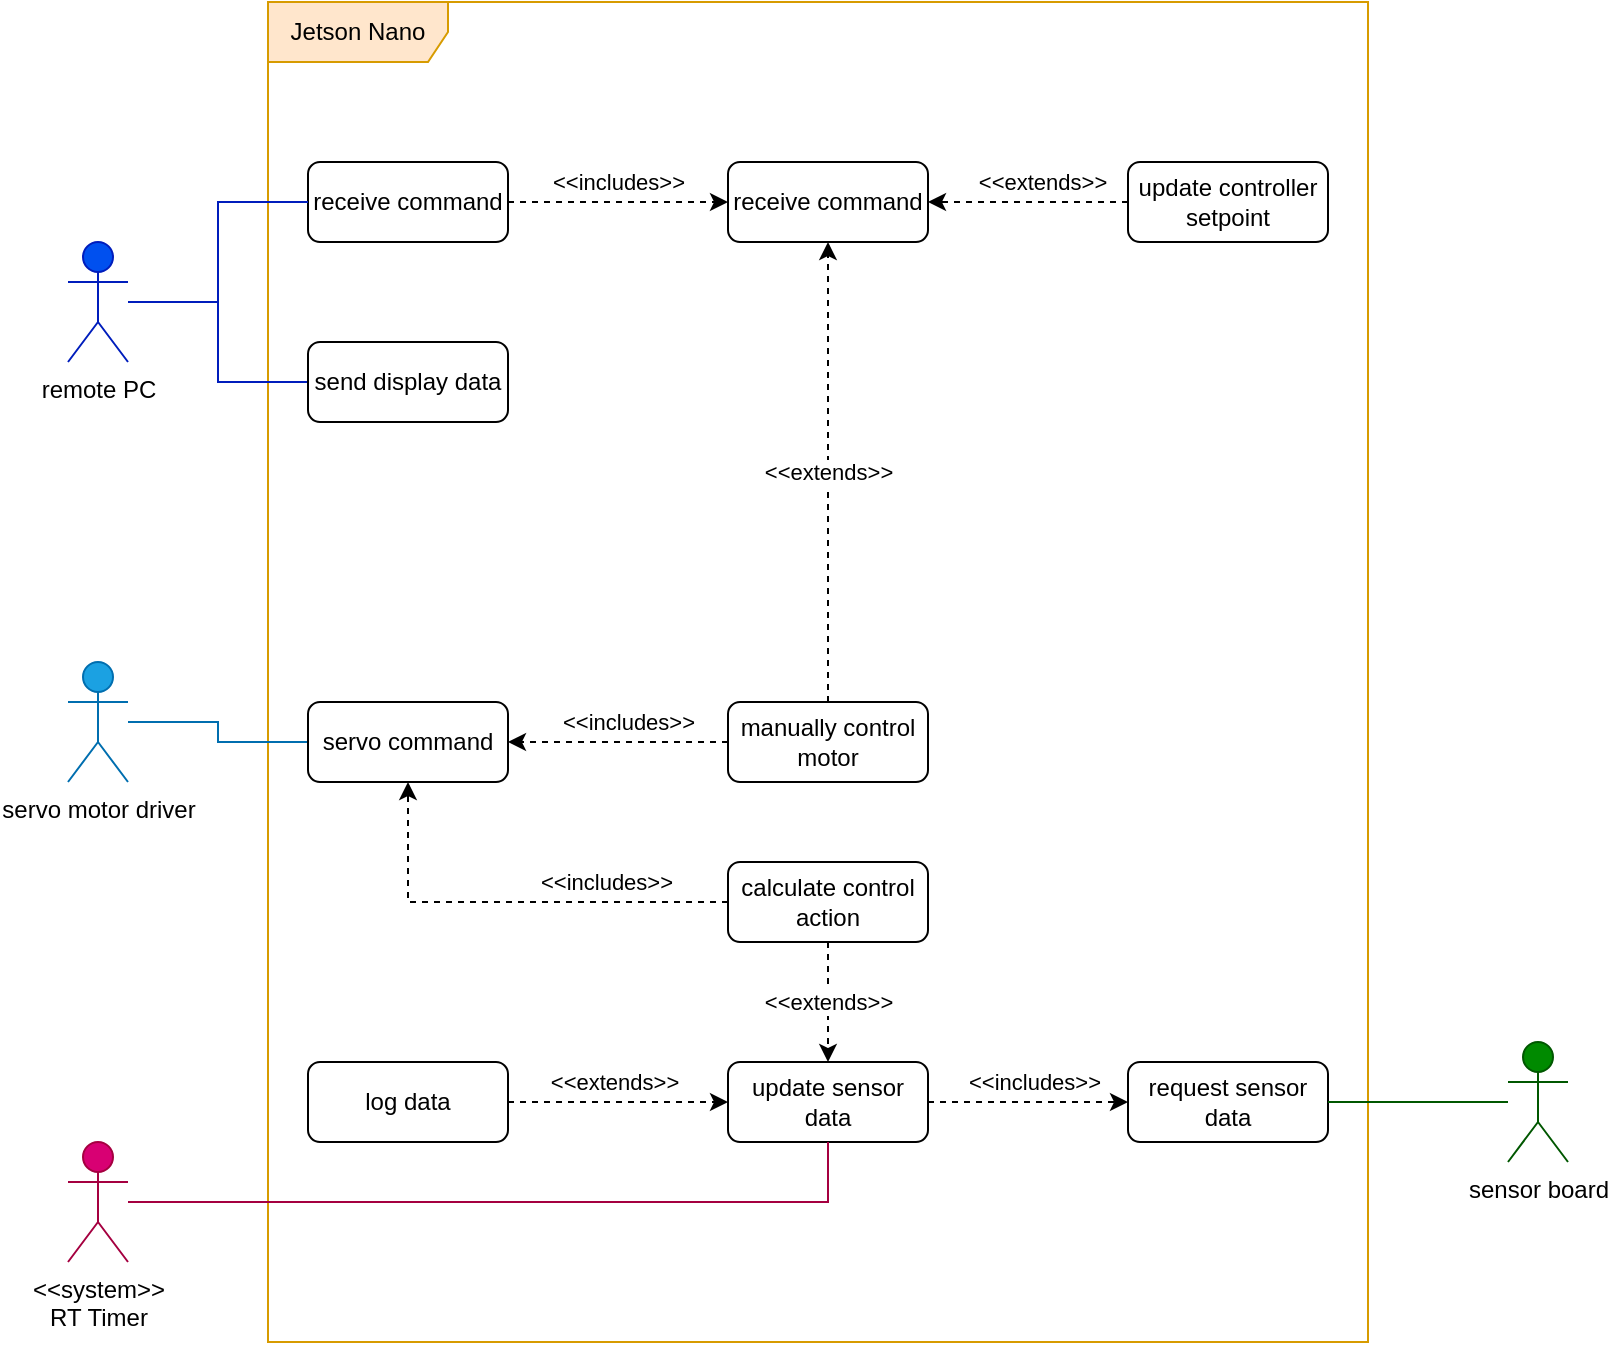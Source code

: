<mxfile version="13.8.8" type="device"><diagram id="4W3uIzCQ7er3gGvfcPWh" name="Page-1"><mxGraphModel dx="1362" dy="776" grid="1" gridSize="10" guides="1" tooltips="1" connect="1" arrows="1" fold="1" page="1" pageScale="1" pageWidth="850" pageHeight="1100" math="0" shadow="0"><root><mxCell id="0"/><mxCell id="1" parent="0"/><mxCell id="w3NxsZc1XkT4yf1Gls7G-1" value="Jetson Nano" style="shape=umlFrame;whiteSpace=wrap;html=1;width=90;height=30;fillColor=#ffe6cc;strokeColor=#d79b00;" vertex="1" parent="1"><mxGeometry x="160" y="120" width="550" height="670" as="geometry"/></mxCell><mxCell id="w3NxsZc1XkT4yf1Gls7G-8" value="&amp;lt;&amp;lt;includes&amp;gt;&amp;gt;" style="edgeStyle=orthogonalEdgeStyle;rounded=0;orthogonalLoop=1;jettySize=auto;html=1;dashed=1;" edge="1" parent="1" source="w3NxsZc1XkT4yf1Gls7G-2" target="w3NxsZc1XkT4yf1Gls7G-6"><mxGeometry y="10" relative="1" as="geometry"><mxPoint as="offset"/></mxGeometry></mxCell><mxCell id="w3NxsZc1XkT4yf1Gls7G-2" value="receive command" style="rounded=1;whiteSpace=wrap;html=1;" vertex="1" parent="1"><mxGeometry x="180" y="200" width="100" height="40" as="geometry"/></mxCell><mxCell id="w3NxsZc1XkT4yf1Gls7G-3" value="servo motor driver" style="shape=umlActor;verticalLabelPosition=bottom;verticalAlign=top;html=1;outlineConnect=0;fillColor=#1ba1e2;strokeColor=#006EAF;" vertex="1" parent="1"><mxGeometry x="60" y="450" width="30" height="60" as="geometry"/></mxCell><mxCell id="w3NxsZc1XkT4yf1Gls7G-27" style="edgeStyle=orthogonalEdgeStyle;rounded=0;orthogonalLoop=1;jettySize=auto;html=1;entryX=0;entryY=0.5;entryDx=0;entryDy=0;endArrow=none;endFill=0;fillColor=#0050ef;strokeColor=#001DBC;" edge="1" parent="1" source="w3NxsZc1XkT4yf1Gls7G-4" target="w3NxsZc1XkT4yf1Gls7G-2"><mxGeometry relative="1" as="geometry"/></mxCell><mxCell id="w3NxsZc1XkT4yf1Gls7G-28" style="edgeStyle=orthogonalEdgeStyle;rounded=0;orthogonalLoop=1;jettySize=auto;html=1;endArrow=none;endFill=0;fillColor=#0050ef;strokeColor=#001DBC;" edge="1" parent="1" source="w3NxsZc1XkT4yf1Gls7G-4" target="w3NxsZc1XkT4yf1Gls7G-5"><mxGeometry relative="1" as="geometry"/></mxCell><mxCell id="w3NxsZc1XkT4yf1Gls7G-4" value="remote PC" style="shape=umlActor;verticalLabelPosition=bottom;verticalAlign=top;html=1;outlineConnect=0;fillColor=#0050ef;strokeColor=#001DBC;" vertex="1" parent="1"><mxGeometry x="60" y="240" width="30" height="60" as="geometry"/></mxCell><mxCell id="w3NxsZc1XkT4yf1Gls7G-5" value="send display data" style="rounded=1;whiteSpace=wrap;html=1;" vertex="1" parent="1"><mxGeometry x="180" y="290" width="100" height="40" as="geometry"/></mxCell><mxCell id="w3NxsZc1XkT4yf1Gls7G-6" value="receive command" style="rounded=1;whiteSpace=wrap;html=1;" vertex="1" parent="1"><mxGeometry x="390" y="200" width="100" height="40" as="geometry"/></mxCell><mxCell id="w3NxsZc1XkT4yf1Gls7G-16" value="&amp;lt;&amp;lt;extends&amp;gt;&amp;gt;" style="edgeStyle=orthogonalEdgeStyle;rounded=0;orthogonalLoop=1;jettySize=auto;html=1;entryX=1;entryY=0.5;entryDx=0;entryDy=0;dashed=1;" edge="1" parent="1" source="w3NxsZc1XkT4yf1Gls7G-7" target="w3NxsZc1XkT4yf1Gls7G-6"><mxGeometry x="-0.143" y="-10" relative="1" as="geometry"><mxPoint as="offset"/></mxGeometry></mxCell><mxCell id="w3NxsZc1XkT4yf1Gls7G-7" value="update controller setpoint" style="rounded=1;whiteSpace=wrap;html=1;" vertex="1" parent="1"><mxGeometry x="590" y="200" width="100" height="40" as="geometry"/></mxCell><mxCell id="w3NxsZc1XkT4yf1Gls7G-11" value="&amp;lt;&amp;lt;extends&amp;gt;&amp;gt;" style="edgeStyle=orthogonalEdgeStyle;rounded=0;orthogonalLoop=1;jettySize=auto;html=1;dashed=1;" edge="1" parent="1" source="w3NxsZc1XkT4yf1Gls7G-9" target="w3NxsZc1XkT4yf1Gls7G-6"><mxGeometry relative="1" as="geometry"/></mxCell><mxCell id="w3NxsZc1XkT4yf1Gls7G-12" value="&amp;lt;&amp;lt;includes&amp;gt;&amp;gt;" style="edgeStyle=orthogonalEdgeStyle;rounded=0;orthogonalLoop=1;jettySize=auto;html=1;dashed=1;" edge="1" parent="1" source="w3NxsZc1XkT4yf1Gls7G-9" target="w3NxsZc1XkT4yf1Gls7G-10"><mxGeometry x="-0.091" y="-10" relative="1" as="geometry"><mxPoint as="offset"/></mxGeometry></mxCell><mxCell id="w3NxsZc1XkT4yf1Gls7G-9" value="manually control motor" style="rounded=1;whiteSpace=wrap;html=1;" vertex="1" parent="1"><mxGeometry x="390" y="470" width="100" height="40" as="geometry"/></mxCell><mxCell id="w3NxsZc1XkT4yf1Gls7G-29" style="edgeStyle=orthogonalEdgeStyle;rounded=0;orthogonalLoop=1;jettySize=auto;html=1;endArrow=none;endFill=0;fillColor=#1ba1e2;strokeColor=#006EAF;" edge="1" parent="1" source="w3NxsZc1XkT4yf1Gls7G-10" target="w3NxsZc1XkT4yf1Gls7G-3"><mxGeometry relative="1" as="geometry"/></mxCell><mxCell id="w3NxsZc1XkT4yf1Gls7G-10" value="servo command" style="rounded=1;whiteSpace=wrap;html=1;" vertex="1" parent="1"><mxGeometry x="180" y="470" width="100" height="40" as="geometry"/></mxCell><mxCell id="w3NxsZc1XkT4yf1Gls7G-14" style="edgeStyle=orthogonalEdgeStyle;rounded=0;orthogonalLoop=1;jettySize=auto;html=1;dashed=1;" edge="1" parent="1" source="w3NxsZc1XkT4yf1Gls7G-13" target="w3NxsZc1XkT4yf1Gls7G-10"><mxGeometry relative="1" as="geometry"/></mxCell><mxCell id="w3NxsZc1XkT4yf1Gls7G-15" value="&amp;lt;&amp;lt;includes&amp;gt;&amp;gt;" style="edgeLabel;html=1;align=center;verticalAlign=middle;resizable=0;points=[];" vertex="1" connectable="0" parent="w3NxsZc1XkT4yf1Gls7G-14"><mxGeometry x="-0.446" relative="1" as="geometry"><mxPoint y="-10" as="offset"/></mxGeometry></mxCell><mxCell id="w3NxsZc1XkT4yf1Gls7G-23" value="&amp;lt;&amp;lt;extends&amp;gt;&amp;gt;" style="edgeStyle=orthogonalEdgeStyle;rounded=0;orthogonalLoop=1;jettySize=auto;html=1;dashed=1;" edge="1" parent="1" source="w3NxsZc1XkT4yf1Gls7G-13" target="w3NxsZc1XkT4yf1Gls7G-18"><mxGeometry relative="1" as="geometry"/></mxCell><mxCell id="w3NxsZc1XkT4yf1Gls7G-13" value="calculate control action" style="rounded=1;whiteSpace=wrap;html=1;" vertex="1" parent="1"><mxGeometry x="390" y="550" width="100" height="40" as="geometry"/></mxCell><mxCell id="w3NxsZc1XkT4yf1Gls7G-21" value="&amp;lt;&amp;lt;extends&amp;gt;&amp;gt;" style="edgeStyle=orthogonalEdgeStyle;rounded=0;orthogonalLoop=1;jettySize=auto;html=1;dashed=1;" edge="1" parent="1" source="w3NxsZc1XkT4yf1Gls7G-17" target="w3NxsZc1XkT4yf1Gls7G-18"><mxGeometry x="-0.048" y="10" relative="1" as="geometry"><mxPoint as="offset"/></mxGeometry></mxCell><mxCell id="w3NxsZc1XkT4yf1Gls7G-17" value="log data" style="rounded=1;whiteSpace=wrap;html=1;" vertex="1" parent="1"><mxGeometry x="180" y="650" width="100" height="40" as="geometry"/></mxCell><mxCell id="w3NxsZc1XkT4yf1Gls7G-22" value="&amp;lt;&amp;lt;includes&amp;gt;&amp;gt;" style="edgeStyle=orthogonalEdgeStyle;rounded=0;orthogonalLoop=1;jettySize=auto;html=1;entryX=0;entryY=0.5;entryDx=0;entryDy=0;dashed=1;" edge="1" parent="1" source="w3NxsZc1XkT4yf1Gls7G-18" target="w3NxsZc1XkT4yf1Gls7G-19"><mxGeometry x="0.048" y="10" relative="1" as="geometry"><mxPoint as="offset"/></mxGeometry></mxCell><mxCell id="w3NxsZc1XkT4yf1Gls7G-18" value="update sensor data" style="rounded=1;whiteSpace=wrap;html=1;" vertex="1" parent="1"><mxGeometry x="390" y="650" width="100" height="40" as="geometry"/></mxCell><mxCell id="w3NxsZc1XkT4yf1Gls7G-19" value="request sensor data" style="rounded=1;whiteSpace=wrap;html=1;" vertex="1" parent="1"><mxGeometry x="590" y="650" width="100" height="40" as="geometry"/></mxCell><mxCell id="w3NxsZc1XkT4yf1Gls7G-26" style="edgeStyle=orthogonalEdgeStyle;rounded=0;orthogonalLoop=1;jettySize=auto;html=1;entryX=1;entryY=0.5;entryDx=0;entryDy=0;endArrow=none;endFill=0;fillColor=#008a00;strokeColor=#005700;" edge="1" parent="1" source="w3NxsZc1XkT4yf1Gls7G-20" target="w3NxsZc1XkT4yf1Gls7G-19"><mxGeometry relative="1" as="geometry"/></mxCell><mxCell id="w3NxsZc1XkT4yf1Gls7G-20" value="sensor board" style="shape=umlActor;verticalLabelPosition=bottom;verticalAlign=top;html=1;outlineConnect=0;fillColor=#008a00;strokeColor=#005700;" vertex="1" parent="1"><mxGeometry x="780" y="640" width="30" height="60" as="geometry"/></mxCell><mxCell id="w3NxsZc1XkT4yf1Gls7G-25" style="edgeStyle=orthogonalEdgeStyle;rounded=0;orthogonalLoop=1;jettySize=auto;html=1;entryX=0.5;entryY=1;entryDx=0;entryDy=0;endArrow=none;endFill=0;fillColor=#d80073;strokeColor=#A50040;" edge="1" parent="1" source="w3NxsZc1XkT4yf1Gls7G-24" target="w3NxsZc1XkT4yf1Gls7G-18"><mxGeometry relative="1" as="geometry"/></mxCell><mxCell id="w3NxsZc1XkT4yf1Gls7G-24" value="&lt;div&gt;&amp;lt;&amp;lt;system&amp;gt;&amp;gt;&lt;/div&gt;&lt;div&gt;RT Timer&lt;br&gt;&lt;/div&gt;" style="shape=umlActor;verticalLabelPosition=bottom;verticalAlign=top;html=1;fillColor=#d80073;strokeColor=#A50040;" vertex="1" parent="1"><mxGeometry x="60" y="690" width="30" height="60" as="geometry"/></mxCell></root></mxGraphModel></diagram></mxfile>